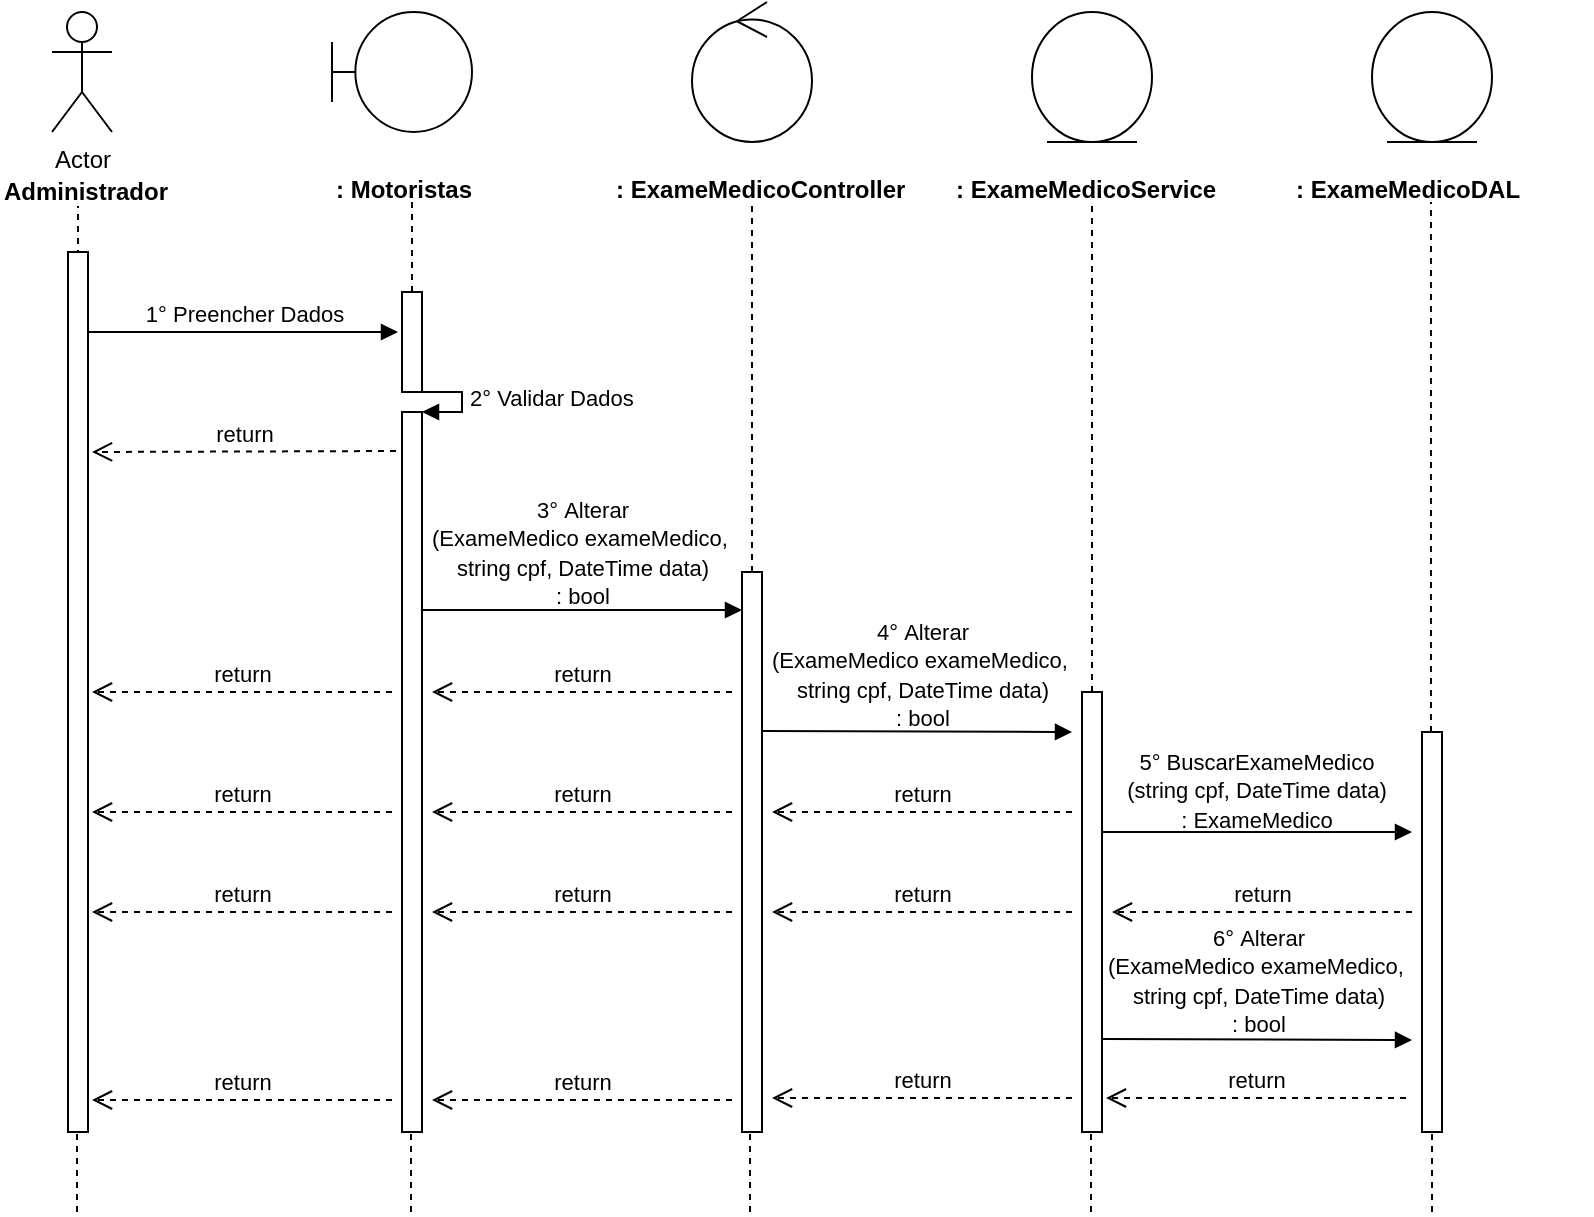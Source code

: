 <mxfile type="device" version="12.2.9" pages="1"><diagram id="5PIvMLJFDgbBGWH3Ssnq" name="Page-1"><mxGraphModel shadow="0" math="0" pageHeight="1169" pageWidth="827" pageScale="1" page="1" fold="1" arrows="1" connect="1" tooltips="1" guides="1" gridSize="10" grid="1" dy="599" dx="1038"><root><mxCell id="0"/><mxCell id="1" parent="0"/><mxCell id="0rl8sCd2smoYntP0GRUY-1" value="Actor" parent="1" vertex="1" style="shape=umlActor;verticalLabelPosition=bottom;labelBackgroundColor=#ffffff;verticalAlign=top;html=1;"><mxGeometry as="geometry" height="60" width="30" y="40" x="120"/></mxCell><mxCell id="0rl8sCd2smoYntP0GRUY-3" value="&lt;b&gt;Administrador&lt;/b&gt;" parent="1" vertex="1" style="text;html=1;resizable=0;points=[];autosize=1;align=left;verticalAlign=top;spacingTop=-4;"><mxGeometry as="geometry" height="20" width="100" y="120" x="94"/></mxCell><mxCell id="0rl8sCd2smoYntP0GRUY-4" value="" parent="1" style="endArrow=none;dashed=1;html=1;entryX=0.511;entryY=1.25;entryDx=0;entryDy=0;entryPerimeter=0;" edge="1"><mxGeometry as="geometry" height="50" width="50" relative="1"><mxPoint as="sourcePoint" y="480" x="133"/><mxPoint as="targetPoint" y="137" x="132.99"/></mxGeometry></mxCell><mxCell id="0rl8sCd2smoYntP0GRUY-8" value="" parent="1" vertex="1" style="shape=umlBoundary;whiteSpace=wrap;html=1;"><mxGeometry as="geometry" height="60" width="70" y="40" x="260"/></mxCell><mxCell id="0rl8sCd2smoYntP0GRUY-11" value="&lt;b&gt;: Motoristas&lt;/b&gt;" parent="1" vertex="1" style="text;html=1;"><mxGeometry as="geometry" height="30" width="150" y="115" x="260"/></mxCell><mxCell id="0rl8sCd2smoYntP0GRUY-12" value="" parent="1" style="endArrow=none;dashed=1;html=1;entryX=0.511;entryY=1.25;entryDx=0;entryDy=0;entryPerimeter=0;" edge="1" source="0rl8sCd2smoYntP0GRUY-24"><mxGeometry as="geometry" height="50" width="50" relative="1"><mxPoint as="sourcePoint" y="480" x="300"/><mxPoint as="targetPoint" y="135" x="299.99"/></mxGeometry></mxCell><mxCell id="0rl8sCd2smoYntP0GRUY-13" value="" parent="1" vertex="1" style="ellipse;shape=umlControl;whiteSpace=wrap;html=1;"><mxGeometry as="geometry" height="70" width="60" y="35" x="440"/></mxCell><mxCell id="0rl8sCd2smoYntP0GRUY-14" value="&lt;b&gt;: &lt;/b&gt;&lt;b&gt;ExameMedico&lt;/b&gt;&lt;b&gt;Controller&lt;/b&gt;" parent="1" vertex="1" style="text;html=1;"><mxGeometry as="geometry" height="30" width="150" y="115" x="400"/></mxCell><mxCell id="0rl8sCd2smoYntP0GRUY-15" value="" parent="1" style="endArrow=none;dashed=1;html=1;entryX=0.511;entryY=1.25;entryDx=0;entryDy=0;entryPerimeter=0;" edge="1" source="0rl8sCd2smoYntP0GRUY-33"><mxGeometry as="geometry" height="50" width="50" relative="1"><mxPoint as="sourcePoint" y="480" x="470"/><mxPoint as="targetPoint" y="135" x="469.99"/></mxGeometry></mxCell><mxCell id="0rl8sCd2smoYntP0GRUY-16" value="" parent="1" vertex="1" style="ellipse;shape=umlEntity;whiteSpace=wrap;html=1;"><mxGeometry as="geometry" height="65" width="60" y="40" x="610"/></mxCell><mxCell id="0rl8sCd2smoYntP0GRUY-17" value="&lt;b&gt;:&amp;nbsp;&lt;/b&gt;&lt;b style=&quot;color: rgb(0 , 0 , 0) ; font-family: &amp;#34;helvetica&amp;#34; ; font-size: 12px ; font-style: normal ; font-variant: normal ; font-weight: 700 ; letter-spacing: normal ; text-align: left ; text-decoration: none ; text-indent: 0px ; text-transform: none ; white-space: nowrap ; word-spacing: 0px&quot;&gt;&lt;/b&gt;&lt;b style=&quot;color: rgb(0 , 0 , 0) ; font-family: &amp;#34;helvetica&amp;#34; ; font-size: 12px ; font-style: normal ; font-variant: normal ; font-weight: 700 ; letter-spacing: normal ; text-align: left ; text-decoration: none ; text-indent: 0px ; text-transform: none ; white-space: nowrap ; word-spacing: 0px&quot;&gt;ExameMedico&lt;/b&gt;&lt;b&gt;Service&lt;/b&gt;" parent="1" vertex="1" style="text;html=1;"><mxGeometry as="geometry" height="30" width="150" y="115" x="570"/></mxCell><mxCell id="0rl8sCd2smoYntP0GRUY-18" value="" parent="1" vertex="1" style="ellipse;shape=umlEntity;whiteSpace=wrap;html=1;"><mxGeometry as="geometry" height="65" width="60" y="40" x="780"/></mxCell><mxCell id="0rl8sCd2smoYntP0GRUY-19" value="&lt;b&gt;:&amp;nbsp;&lt;/b&gt;&lt;b style=&quot;color: rgb(0 , 0 , 0) ; font-family: &amp;#34;helvetica&amp;#34; ; font-size: 12px ; font-style: normal ; font-variant: normal ; font-weight: 700 ; letter-spacing: normal ; text-align: left ; text-decoration: none ; text-indent: 0px ; text-transform: none ; white-space: nowrap ; word-spacing: 0px&quot;&gt;&lt;/b&gt;&lt;b style=&quot;color: rgb(0 , 0 , 0) ; font-family: &amp;#34;helvetica&amp;#34; ; font-size: 12px ; font-style: normal ; font-variant: normal ; font-weight: 700 ; letter-spacing: normal ; text-align: left ; text-decoration: none ; text-indent: 0px ; text-transform: none ; white-space: nowrap ; word-spacing: 0px&quot;&gt;ExameMedico&lt;/b&gt;&lt;b&gt;DAL&lt;/b&gt;" parent="1" vertex="1" style="text;html=1;"><mxGeometry as="geometry" height="30" width="150" y="115" x="740"/></mxCell><mxCell id="0rl8sCd2smoYntP0GRUY-20" value="" parent="1" style="endArrow=none;dashed=1;html=1;entryX=0.511;entryY=1.25;entryDx=0;entryDy=0;entryPerimeter=0;" edge="1" source="0rl8sCd2smoYntP0GRUY-40"><mxGeometry as="geometry" height="50" width="50" relative="1"><mxPoint as="sourcePoint" y="479" x="640"/><mxPoint as="targetPoint" y="134" x="639.99"/></mxGeometry></mxCell><mxCell id="0rl8sCd2smoYntP0GRUY-21" value="" parent="1" style="endArrow=none;dashed=1;html=1;entryX=0.511;entryY=1.25;entryDx=0;entryDy=0;entryPerimeter=0;" edge="1" source="0rl8sCd2smoYntP0GRUY-45"><mxGeometry as="geometry" height="50" width="50" relative="1"><mxPoint as="sourcePoint" y="480" x="809.5"/><mxPoint as="targetPoint" y="135" x="809.49"/></mxGeometry></mxCell><mxCell id="0rl8sCd2smoYntP0GRUY-22" value="1° Preencher Dados" parent="1" style="html=1;verticalAlign=bottom;endArrow=block;" edge="1" source="0rl8sCd2smoYntP0GRUY-37"><mxGeometry as="geometry" width="80" relative="1"><mxPoint as="sourcePoint" y="200" x="133"/><mxPoint as="targetPoint" y="200" x="293"/><mxPoint as="offset"/></mxGeometry></mxCell><mxCell id="0rl8sCd2smoYntP0GRUY-24" value="" parent="1" vertex="1" style="html=1;points=[];perimeter=orthogonalPerimeter;"><mxGeometry as="geometry" height="50" width="10" y="180" x="295"/></mxCell><mxCell id="0rl8sCd2smoYntP0GRUY-25" value="" parent="1" style="endArrow=none;dashed=1;html=1;entryX=0.511;entryY=1.25;entryDx=0;entryDy=0;entryPerimeter=0;" edge="1" source="0rl8sCd2smoYntP0GRUY-26" target="0rl8sCd2smoYntP0GRUY-24"><mxGeometry as="geometry" height="50" width="50" relative="1"><mxPoint as="sourcePoint" y="480" x="300"/><mxPoint as="targetPoint" y="135" x="299.99"/></mxGeometry></mxCell><mxCell id="0rl8sCd2smoYntP0GRUY-27" value="2° Validar Dados" parent="1" style="edgeStyle=orthogonalEdgeStyle;html=1;align=left;spacingLeft=2;endArrow=block;rounded=0;entryX=1;entryY=0;" edge="1" target="0rl8sCd2smoYntP0GRUY-26"><mxGeometry as="geometry" relative="1"><mxPoint as="sourcePoint" y="230" x="300"/><Array as="points"><mxPoint y="230" x="325"/></Array></mxGeometry></mxCell><mxCell id="0rl8sCd2smoYntP0GRUY-26" value="" parent="1" vertex="1" style="html=1;points=[];perimeter=orthogonalPerimeter;"><mxGeometry as="geometry" height="360" width="10" y="240" x="295"/></mxCell><mxCell id="0rl8sCd2smoYntP0GRUY-29" value="return" parent="1" style="html=1;verticalAlign=bottom;endArrow=open;dashed=1;endSize=8;" edge="1"><mxGeometry as="geometry" relative="1"><mxPoint as="sourcePoint" y="259.5" x="292"/><mxPoint as="targetPoint" y="260" x="140"/></mxGeometry></mxCell><mxCell id="0rl8sCd2smoYntP0GRUY-30" value="" parent="1" style="html=1;verticalAlign=bottom;endArrow=block;" edge="1"><mxGeometry as="geometry" width="80" relative="1"><mxPoint as="sourcePoint" y="339" x="305"/><mxPoint as="targetPoint" y="339" x="465"/></mxGeometry></mxCell><mxCell id="0rl8sCd2smoYntP0GRUY-31" value="&lt;span style=&quot;font-size: 11px&quot;&gt;3°&amp;nbsp;Alterar&lt;br&gt;(ExameMedico exameMedico,&amp;nbsp;&lt;br&gt;string cpf, DateTime data)&lt;br&gt;&lt;/span&gt;&lt;span style=&quot;font-size: 11px&quot;&gt;: bool&lt;br&gt;&lt;/span&gt;" parent="1" vertex="1" style="text;html=1;resizable=0;points=[];autosize=1;align=center;verticalAlign=top;spacingTop=-4;"><mxGeometry as="geometry" height="60" width="170" y="279" x="300"/></mxCell><mxCell id="0rl8sCd2smoYntP0GRUY-33" value="" parent="1" vertex="1" style="html=1;points=[];perimeter=orthogonalPerimeter;"><mxGeometry as="geometry" height="280" width="10" y="320" x="465"/></mxCell><mxCell id="0rl8sCd2smoYntP0GRUY-35" value="return" parent="1" style="html=1;verticalAlign=bottom;endArrow=open;dashed=1;endSize=8;" edge="1"><mxGeometry as="geometry" relative="1"><mxPoint as="sourcePoint" y="380" x="460"/><mxPoint as="targetPoint" y="380" x="310"/></mxGeometry></mxCell><mxCell id="0rl8sCd2smoYntP0GRUY-36" value="return" parent="1" style="html=1;verticalAlign=bottom;endArrow=open;dashed=1;endSize=8;" edge="1"><mxGeometry as="geometry" relative="1"><mxPoint as="sourcePoint" y="380" x="290"/><mxPoint as="targetPoint" y="380" x="140"/></mxGeometry></mxCell><mxCell id="0rl8sCd2smoYntP0GRUY-37" value="" parent="1" vertex="1" style="html=1;points=[];perimeter=orthogonalPerimeter;"><mxGeometry as="geometry" height="440" width="10" y="160" x="128"/></mxCell><mxCell id="0rl8sCd2smoYntP0GRUY-39" value="" parent="1" style="html=1;verticalAlign=bottom;endArrow=block;" edge="1"><mxGeometry as="geometry" width="80" relative="1"><mxPoint as="sourcePoint" y="399.5" x="475"/><mxPoint as="targetPoint" y="400" x="630"/></mxGeometry></mxCell><mxCell id="0rl8sCd2smoYntP0GRUY-40" value="" parent="1" vertex="1" style="html=1;points=[];perimeter=orthogonalPerimeter;"><mxGeometry as="geometry" height="220" width="10" y="380" x="635"/></mxCell><mxCell id="0rl8sCd2smoYntP0GRUY-42" value="return" parent="1" style="html=1;verticalAlign=bottom;endArrow=open;dashed=1;endSize=8;" edge="1"><mxGeometry as="geometry" relative="1"><mxPoint as="sourcePoint" y="440" x="630"/><mxPoint as="targetPoint" y="440" x="480"/></mxGeometry></mxCell><mxCell id="0rl8sCd2smoYntP0GRUY-43" value="return" parent="1" style="html=1;verticalAlign=bottom;endArrow=open;dashed=1;endSize=8;" edge="1"><mxGeometry as="geometry" relative="1"><mxPoint as="sourcePoint" y="440" x="460"/><mxPoint as="targetPoint" y="440" x="310"/></mxGeometry></mxCell><mxCell id="0rl8sCd2smoYntP0GRUY-44" value="return" parent="1" style="html=1;verticalAlign=bottom;endArrow=open;dashed=1;endSize=8;" edge="1"><mxGeometry as="geometry" relative="1"><mxPoint as="sourcePoint" y="440" x="290"/><mxPoint as="targetPoint" y="440" x="140"/></mxGeometry></mxCell><mxCell id="0rl8sCd2smoYntP0GRUY-45" value="" parent="1" vertex="1" style="html=1;points=[];perimeter=orthogonalPerimeter;"><mxGeometry as="geometry" height="200" width="10" y="400" x="805"/></mxCell><mxCell id="0rl8sCd2smoYntP0GRUY-49" value="" parent="1" style="html=1;verticalAlign=bottom;endArrow=block;" edge="1"><mxGeometry as="geometry" width="80" relative="1"><mxPoint as="sourcePoint" y="450" x="645"/><mxPoint as="targetPoint" y="450" x="800"/></mxGeometry></mxCell><mxCell id="0rl8sCd2smoYntP0GRUY-50" value="return" parent="1" style="html=1;verticalAlign=bottom;endArrow=open;dashed=1;endSize=8;" edge="1"><mxGeometry as="geometry" relative="1"><mxPoint as="sourcePoint" y="490" x="800"/><mxPoint as="targetPoint" y="490" x="650"/></mxGeometry></mxCell><mxCell id="0rl8sCd2smoYntP0GRUY-51" value="return" parent="1" style="html=1;verticalAlign=bottom;endArrow=open;dashed=1;endSize=8;" edge="1"><mxGeometry as="geometry" relative="1"><mxPoint as="sourcePoint" y="490" x="630"/><mxPoint as="targetPoint" y="490" x="480"/></mxGeometry></mxCell><mxCell id="0rl8sCd2smoYntP0GRUY-52" value="return" parent="1" style="html=1;verticalAlign=bottom;endArrow=open;dashed=1;endSize=8;" edge="1"><mxGeometry as="geometry" relative="1"><mxPoint as="sourcePoint" y="490" x="460"/><mxPoint as="targetPoint" y="490" x="310"/></mxGeometry></mxCell><mxCell id="0rl8sCd2smoYntP0GRUY-53" value="return" parent="1" style="html=1;verticalAlign=bottom;endArrow=open;dashed=1;endSize=8;" edge="1"><mxGeometry as="geometry" relative="1"><mxPoint as="sourcePoint" y="490" x="290"/><mxPoint as="targetPoint" y="490" x="140"/></mxGeometry></mxCell><mxCell id="0rl8sCd2smoYntP0GRUY-55" value="" parent="1" style="html=1;verticalAlign=bottom;endArrow=block;" edge="1"><mxGeometry as="geometry" width="80" relative="1"><mxPoint as="sourcePoint" y="553.5" x="645"/><mxPoint as="targetPoint" y="554" x="800"/></mxGeometry></mxCell><mxCell id="0rl8sCd2smoYntP0GRUY-56" value="return" parent="1" style="html=1;verticalAlign=bottom;endArrow=open;dashed=1;endSize=8;" edge="1"><mxGeometry as="geometry" relative="1"><mxPoint as="sourcePoint" y="583" x="797"/><mxPoint as="targetPoint" y="583" x="647"/></mxGeometry></mxCell><mxCell id="0rl8sCd2smoYntP0GRUY-57" value="return" parent="1" style="html=1;verticalAlign=bottom;endArrow=open;dashed=1;endSize=8;" edge="1"><mxGeometry as="geometry" relative="1"><mxPoint as="sourcePoint" y="583" x="630"/><mxPoint as="targetPoint" y="583" x="480"/></mxGeometry></mxCell><mxCell id="0rl8sCd2smoYntP0GRUY-58" value="return" parent="1" style="html=1;verticalAlign=bottom;endArrow=open;dashed=1;endSize=8;" edge="1"><mxGeometry as="geometry" relative="1"><mxPoint as="sourcePoint" y="584" x="460"/><mxPoint as="targetPoint" y="584" x="310"/></mxGeometry></mxCell><mxCell id="0rl8sCd2smoYntP0GRUY-59" value="return" parent="1" style="html=1;verticalAlign=bottom;endArrow=open;dashed=1;endSize=8;" edge="1"><mxGeometry as="geometry" relative="1"><mxPoint as="sourcePoint" y="584" x="290"/><mxPoint as="targetPoint" y="584" x="140"/></mxGeometry></mxCell><mxCell id="0rl8sCd2smoYntP0GRUY-60" value="" parent="1" style="endArrow=none;dashed=1;html=1;" edge="1"><mxGeometry as="geometry" height="50" width="50" relative="1"><mxPoint as="sourcePoint" y="640" x="132.5"/><mxPoint as="targetPoint" y="600" x="132.5"/></mxGeometry></mxCell><mxCell id="0rl8sCd2smoYntP0GRUY-61" value="" parent="1" style="endArrow=none;dashed=1;html=1;" edge="1"><mxGeometry as="geometry" height="50" width="50" relative="1"><mxPoint as="sourcePoint" y="640" x="299.5"/><mxPoint as="targetPoint" y="600" x="299.5"/></mxGeometry></mxCell><mxCell id="0rl8sCd2smoYntP0GRUY-62" value="" parent="1" style="endArrow=none;dashed=1;html=1;" edge="1"><mxGeometry as="geometry" height="50" width="50" relative="1"><mxPoint as="sourcePoint" y="640" x="469"/><mxPoint as="targetPoint" y="600" x="469"/></mxGeometry></mxCell><mxCell id="0rl8sCd2smoYntP0GRUY-63" value="" parent="1" style="endArrow=none;dashed=1;html=1;" edge="1"><mxGeometry as="geometry" height="50" width="50" relative="1"><mxPoint as="sourcePoint" y="640" x="639.5"/><mxPoint as="targetPoint" y="600" x="639.5"/></mxGeometry></mxCell><mxCell id="0rl8sCd2smoYntP0GRUY-64" value="" parent="1" style="endArrow=none;dashed=1;html=1;" edge="1"><mxGeometry as="geometry" height="50" width="50" relative="1"><mxPoint as="sourcePoint" y="640" x="810"/><mxPoint as="targetPoint" y="600" x="810"/></mxGeometry></mxCell><mxCell id="TjRVzkxQD6MoFIfPdHV0-2" value="&lt;span style=&quot;font-size: 11px&quot;&gt;4°&amp;nbsp;&lt;span style=&quot;color: rgb(0 , 0 , 0) ; font-family: &amp;#34;helvetica&amp;#34; ; font-size: 11px ; font-style: normal ; font-variant: normal ; font-weight: 400 ; letter-spacing: normal ; text-align: center ; text-decoration: none ; text-indent: 0px ; text-transform: none ; white-space: nowrap ; word-spacing: 0px&quot;&gt;Alterar&lt;br&gt;(ExameMedico exameMedico,&amp;nbsp;&lt;br&gt;string cpf, DateTime data)&lt;br&gt;&lt;/span&gt;&lt;span style=&quot;color: rgb(0 , 0 , 0) ; font-family: &amp;#34;helvetica&amp;#34; ; font-size: 11px ; font-style: normal ; font-variant: normal ; font-weight: 400 ; letter-spacing: normal ; text-align: center ; text-decoration: none ; text-indent: 0px ; text-transform: none ; white-space: nowrap ; word-spacing: 0px&quot;&gt;: bool&lt;/span&gt;&lt;/span&gt;" parent="1" vertex="1" style="text;html=1;resizable=0;points=[];autosize=1;align=center;verticalAlign=top;spacingTop=-4;"><mxGeometry as="geometry" height="60" width="170" y="340" x="470"/></mxCell><mxCell id="TjRVzkxQD6MoFIfPdHV0-3" value="&lt;span style=&quot;font-size: 11px&quot;&gt;5° BuscarExameMedico&lt;br&gt;(string cpf, DateTime data)&lt;br&gt;: ExameMedico&lt;/span&gt;" parent="1" vertex="1" style="text;html=1;resizable=0;points=[];autosize=1;align=center;verticalAlign=top;spacingTop=-4;"><mxGeometry as="geometry" height="40" width="150" y="405" x="647"/></mxCell><mxCell id="TjRVzkxQD6MoFIfPdHV0-4" value="&lt;span style=&quot;font-size: 11px&quot;&gt;6°&amp;nbsp;&lt;span style=&quot;color: rgb(0 , 0 , 0) ; font-family: &amp;#34;helvetica&amp;#34; ; font-size: 11px ; font-style: normal ; font-variant: normal ; font-weight: 400 ; letter-spacing: normal ; text-align: center ; text-decoration: none ; text-indent: 0px ; text-transform: none ; white-space: nowrap ; word-spacing: 0px&quot;&gt;Alterar&lt;br&gt;(ExameMedico exameMedico,&amp;nbsp;&lt;br&gt;string cpf, DateTime data)&lt;br&gt;&lt;/span&gt;&lt;span style=&quot;color: rgb(0 , 0 , 0) ; font-family: &amp;#34;helvetica&amp;#34; ; font-size: 11px ; font-style: normal ; font-variant: normal ; font-weight: 400 ; letter-spacing: normal ; text-align: center ; text-decoration: none ; text-indent: 0px ; text-transform: none ; white-space: nowrap ; word-spacing: 0px&quot;&gt;: bool&lt;/span&gt;&lt;/span&gt;" parent="1" vertex="1" style="text;html=1;resizable=0;points=[];autosize=1;align=center;verticalAlign=top;spacingTop=-4;"><mxGeometry as="geometry" height="60" width="170" y="493" x="638"/></mxCell></root></mxGraphModel></diagram></mxfile>